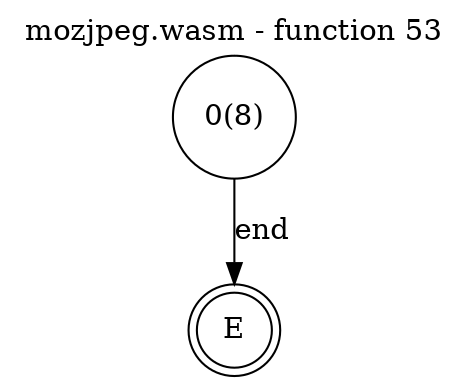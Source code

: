 digraph finite_state_machine {
    label = "mozjpeg.wasm - function 53"
    labelloc =  t
    labelfontsize = 16
    labelfontcolor = black
    labelfontname = "Helvetica"
    node [shape = doublecircle]; E ;
node [shape=circle, fontcolor=black, style="", label="0(8)"]0
node [shape=circle, fontcolor=black, style="", label="E"]E
    0 -> E[label="end"];
}
